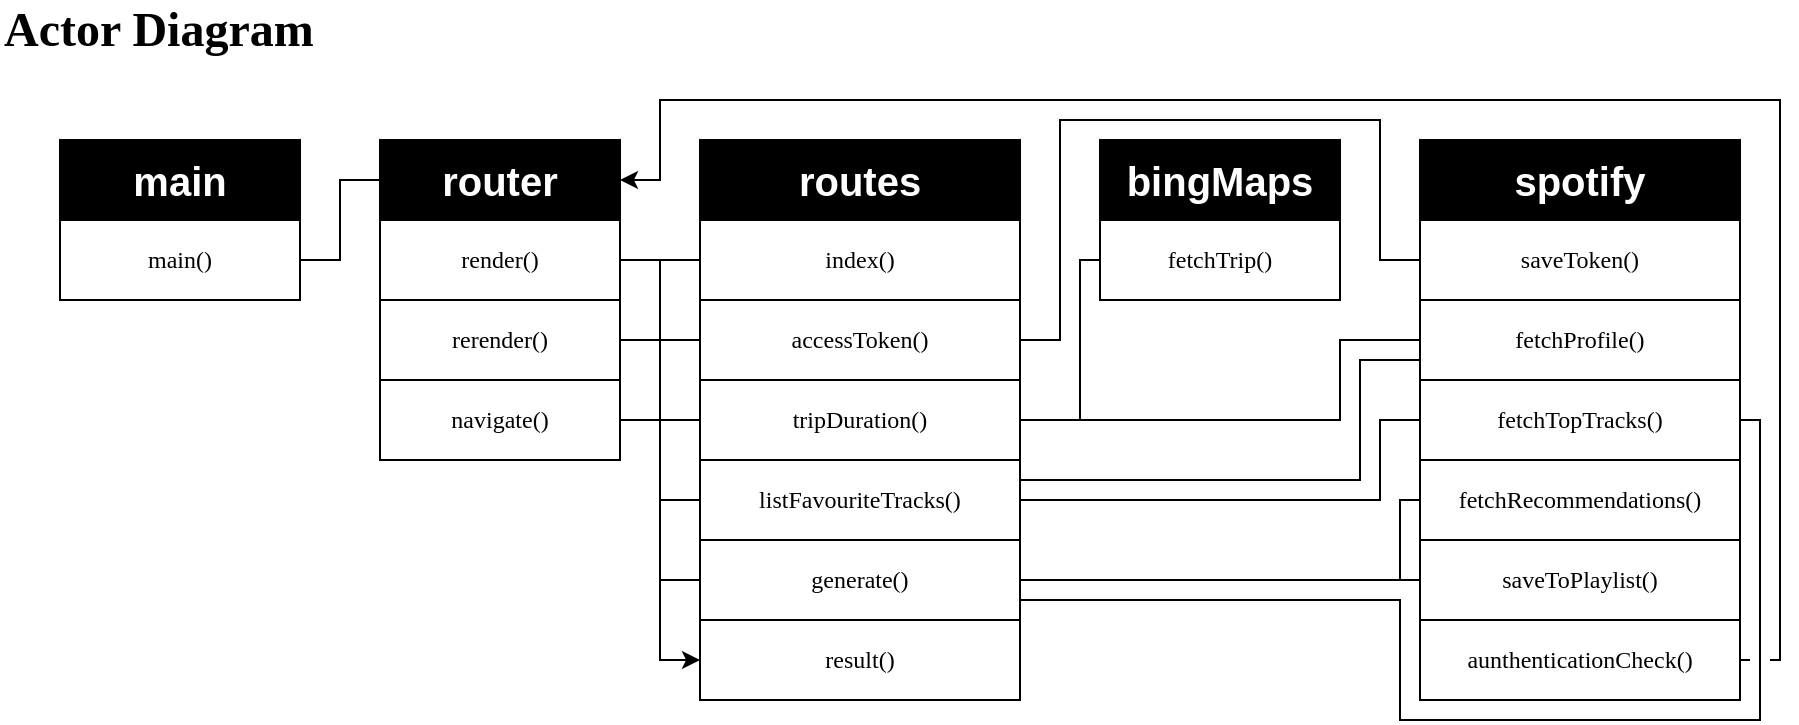 <mxfile version="14.3.1" type="github">
  <diagram id="JOwolYdNJfJyaOSKJtK-" name="Page-1">
    <mxGraphModel dx="1722" dy="943" grid="1" gridSize="10" guides="1" tooltips="1" connect="1" arrows="1" fold="1" page="1" pageScale="1" pageWidth="1169" pageHeight="827" math="0" shadow="0">
      <root>
        <mxCell id="0" />
        <mxCell id="1" parent="0" />
        <mxCell id="lTXtR4aXJiTAMvDjRp9G-8" style="edgeStyle=orthogonalEdgeStyle;rounded=0;orthogonalLoop=1;jettySize=auto;html=1;entryX=1;entryY=0.5;entryDx=0;entryDy=0;" parent="1" source="lTXtR4aXJiTAMvDjRp9G-2" target="hdE_cUd90ZiWglPtTGae-2" edge="1">
          <mxGeometry relative="1" as="geometry">
            <mxPoint x="960" y="330" as="targetPoint" />
            <Array as="points">
              <mxPoint x="900" y="340" />
              <mxPoint x="900" y="60" />
              <mxPoint x="340" y="60" />
              <mxPoint x="340" y="100" />
            </Array>
          </mxGeometry>
        </mxCell>
        <mxCell id="lTXtR4aXJiTAMvDjRp9G-5" value="" style="whiteSpace=wrap;html=1;strokeColor=none;" parent="1" vertex="1">
          <mxGeometry x="885" y="335" width="10" height="10" as="geometry" />
        </mxCell>
        <mxCell id="Y1716dMgPCCwzFUIhczp-1" value="Actor Diagram" style="text;html=1;align=left;verticalAlign=middle;resizable=0;points=[];autosize=1;fontSize=24;fontStyle=1;fontFamily=Raleway;fontSource=https%3A%2F%2Ffonts.googleapis.com%2Fcss%3Ffamily%3DRaleway;" parent="1" vertex="1">
          <mxGeometry x="10" y="10" width="190" height="30" as="geometry" />
        </mxCell>
        <mxCell id="Y1716dMgPCCwzFUIhczp-2" value="main" style="whiteSpace=wrap;html=1;fontSize=20;align=center;fontStyle=1;fillColor=#000000;fontColor=#FFFFFF;" parent="1" vertex="1">
          <mxGeometry x="40" y="80" width="120" height="40" as="geometry" />
        </mxCell>
        <mxCell id="Y1716dMgPCCwzFUIhczp-3" value="&lt;span style=&quot;font-weight: normal; font-size: 12px;&quot;&gt;&lt;font data-font-src=&quot;https://fonts.googleapis.com/css?family=Inconsolata&quot; face=&quot;Inconsolata&quot; style=&quot;font-size: 12px;&quot;&gt;main()&lt;/font&gt;&lt;/span&gt;" style="whiteSpace=wrap;html=1;fontSize=12;align=center;fontStyle=1;" parent="1" vertex="1">
          <mxGeometry x="40" y="120" width="120" height="40" as="geometry" />
        </mxCell>
        <mxCell id="hdE_cUd90ZiWglPtTGae-21" style="edgeStyle=orthogonalEdgeStyle;rounded=0;orthogonalLoop=1;jettySize=auto;html=1;entryX=1;entryY=0.5;entryDx=0;entryDy=0;endArrow=none;endFill=0;" parent="1" source="hdE_cUd90ZiWglPtTGae-2" target="Y1716dMgPCCwzFUIhczp-3" edge="1">
          <mxGeometry relative="1" as="geometry" />
        </mxCell>
        <mxCell id="hdE_cUd90ZiWglPtTGae-2" value="router" style="whiteSpace=wrap;html=1;fontSize=20;align=center;fontStyle=1;fillColor=#000000;fontColor=#FFFFFF;" parent="1" vertex="1">
          <mxGeometry x="200" y="80" width="120" height="40" as="geometry" />
        </mxCell>
        <mxCell id="hdE_cUd90ZiWglPtTGae-22" style="edgeStyle=orthogonalEdgeStyle;rounded=0;orthogonalLoop=1;jettySize=auto;html=1;entryX=0;entryY=0.5;entryDx=0;entryDy=0;endArrow=none;endFill=0;" parent="1" source="hdE_cUd90ZiWglPtTGae-3" target="hdE_cUd90ZiWglPtTGae-16" edge="1">
          <mxGeometry relative="1" as="geometry" />
        </mxCell>
        <mxCell id="hdE_cUd90ZiWglPtTGae-23" style="edgeStyle=orthogonalEdgeStyle;rounded=0;orthogonalLoop=1;jettySize=auto;html=1;exitX=1;exitY=0.5;exitDx=0;exitDy=0;endArrow=none;endFill=0;" parent="1" source="hdE_cUd90ZiWglPtTGae-3" target="hdE_cUd90ZiWglPtTGae-17" edge="1">
          <mxGeometry relative="1" as="geometry" />
        </mxCell>
        <mxCell id="hdE_cUd90ZiWglPtTGae-24" style="edgeStyle=orthogonalEdgeStyle;rounded=0;orthogonalLoop=1;jettySize=auto;html=1;entryX=0;entryY=0.5;entryDx=0;entryDy=0;endArrow=none;endFill=0;" parent="1" source="hdE_cUd90ZiWglPtTGae-3" target="hdE_cUd90ZiWglPtTGae-18" edge="1">
          <mxGeometry relative="1" as="geometry" />
        </mxCell>
        <mxCell id="hdE_cUd90ZiWglPtTGae-25" style="edgeStyle=orthogonalEdgeStyle;rounded=0;orthogonalLoop=1;jettySize=auto;html=1;entryX=0;entryY=0.5;entryDx=0;entryDy=0;endArrow=none;endFill=0;" parent="1" source="hdE_cUd90ZiWglPtTGae-3" target="hdE_cUd90ZiWglPtTGae-19" edge="1">
          <mxGeometry relative="1" as="geometry" />
        </mxCell>
        <mxCell id="hdE_cUd90ZiWglPtTGae-26" style="edgeStyle=orthogonalEdgeStyle;rounded=0;orthogonalLoop=1;jettySize=auto;html=1;entryX=0;entryY=0.5;entryDx=0;entryDy=0;endArrow=none;endFill=0;" parent="1" source="hdE_cUd90ZiWglPtTGae-3" target="hdE_cUd90ZiWglPtTGae-20" edge="1">
          <mxGeometry relative="1" as="geometry" />
        </mxCell>
        <mxCell id="hdE_cUd90ZiWglPtTGae-3" value="&lt;span style=&quot;font-weight: normal ; font-size: 12px&quot;&gt;&lt;font data-font-src=&quot;https://fonts.googleapis.com/css?family=Inconsolata&quot; face=&quot;Inconsolata&quot; style=&quot;font-size: 12px&quot;&gt;render()&lt;/font&gt;&lt;/span&gt;" style="whiteSpace=wrap;html=1;fontSize=12;align=center;fontStyle=1;" parent="1" vertex="1">
          <mxGeometry x="200" y="120" width="120" height="40" as="geometry" />
        </mxCell>
        <mxCell id="hdE_cUd90ZiWglPtTGae-28" style="edgeStyle=orthogonalEdgeStyle;rounded=0;orthogonalLoop=1;jettySize=auto;html=1;endArrow=none;endFill=0;" parent="1" source="hdE_cUd90ZiWglPtTGae-4" target="hdE_cUd90ZiWglPtTGae-17" edge="1">
          <mxGeometry relative="1" as="geometry" />
        </mxCell>
        <mxCell id="hdE_cUd90ZiWglPtTGae-4" value="&lt;font face=&quot;Inconsolata&quot;&gt;&lt;span style=&quot;font-weight: normal&quot;&gt;rerender()&lt;/span&gt;&lt;/font&gt;" style="whiteSpace=wrap;html=1;fontSize=12;align=center;fontStyle=1;" parent="1" vertex="1">
          <mxGeometry x="200" y="160" width="120" height="40" as="geometry" />
        </mxCell>
        <mxCell id="hdE_cUd90ZiWglPtTGae-5" value="spotify" style="whiteSpace=wrap;html=1;fontSize=20;align=center;fontStyle=1;fontColor=#FFFFFF;fillColor=#000000;" parent="1" vertex="1">
          <mxGeometry x="720" y="80" width="160" height="40" as="geometry" />
        </mxCell>
        <mxCell id="hdE_cUd90ZiWglPtTGae-6" value="bingMaps" style="whiteSpace=wrap;html=1;fontSize=20;align=center;fontStyle=1;fontColor=#FFFFFF;fillColor=#000000;" parent="1" vertex="1">
          <mxGeometry x="560" y="80" width="120" height="40" as="geometry" />
        </mxCell>
        <mxCell id="hdE_cUd90ZiWglPtTGae-7" value="routes" style="whiteSpace=wrap;html=1;fontSize=20;align=center;fontStyle=1;fontColor=#FFFFFF;fillColor=#000000;" parent="1" vertex="1">
          <mxGeometry x="360" y="80" width="160" height="40" as="geometry" />
        </mxCell>
        <mxCell id="hdE_cUd90ZiWglPtTGae-9" value="&lt;span style=&quot;font-weight: normal ; font-size: 12px&quot;&gt;&lt;font data-font-src=&quot;https://fonts.googleapis.com/css?family=Inconsolata&quot; face=&quot;Inconsolata&quot; style=&quot;font-size: 12px&quot;&gt;saveToken()&lt;/font&gt;&lt;/span&gt;" style="whiteSpace=wrap;html=1;fontSize=12;align=center;fontStyle=1;" parent="1" vertex="1">
          <mxGeometry x="720" y="120" width="160" height="40" as="geometry" />
        </mxCell>
        <mxCell id="hdE_cUd90ZiWglPtTGae-42" style="edgeStyle=orthogonalEdgeStyle;rounded=0;orthogonalLoop=1;jettySize=auto;html=1;endArrow=none;endFill=0;" parent="1" source="hdE_cUd90ZiWglPtTGae-10" target="hdE_cUd90ZiWglPtTGae-18" edge="1">
          <mxGeometry relative="1" as="geometry">
            <Array as="points">
              <mxPoint x="680" y="180" />
              <mxPoint x="680" y="220" />
            </Array>
          </mxGeometry>
        </mxCell>
        <mxCell id="hdE_cUd90ZiWglPtTGae-43" style="edgeStyle=orthogonalEdgeStyle;rounded=0;orthogonalLoop=1;jettySize=auto;html=1;entryX=1;entryY=0.25;entryDx=0;entryDy=0;endArrow=none;endFill=0;exitX=0;exitY=0.75;exitDx=0;exitDy=0;" parent="1" source="hdE_cUd90ZiWglPtTGae-10" target="hdE_cUd90ZiWglPtTGae-19" edge="1">
          <mxGeometry relative="1" as="geometry">
            <Array as="points">
              <mxPoint x="690" y="190" />
              <mxPoint x="690" y="250" />
            </Array>
          </mxGeometry>
        </mxCell>
        <mxCell id="hdE_cUd90ZiWglPtTGae-44" style="edgeStyle=orthogonalEdgeStyle;rounded=0;orthogonalLoop=1;jettySize=auto;html=1;entryX=1;entryY=0.75;entryDx=0;entryDy=0;endArrow=none;endFill=0;exitX=1;exitY=0.5;exitDx=0;exitDy=0;" parent="1" source="hdE_cUd90ZiWglPtTGae-10" target="hdE_cUd90ZiWglPtTGae-20" edge="1">
          <mxGeometry relative="1" as="geometry">
            <Array as="points">
              <mxPoint x="880" y="220" />
              <mxPoint x="890" y="220" />
              <mxPoint x="890" y="370" />
              <mxPoint x="710" y="370" />
              <mxPoint x="710" y="310" />
            </Array>
          </mxGeometry>
        </mxCell>
        <mxCell id="hdE_cUd90ZiWglPtTGae-10" value="&lt;span style=&quot;font-weight: normal ; font-size: 12px&quot;&gt;&lt;font data-font-src=&quot;https://fonts.googleapis.com/css?family=Inconsolata&quot; face=&quot;Inconsolata&quot; style=&quot;font-size: 12px&quot;&gt;fetchProfile()&lt;br&gt;&lt;/font&gt;&lt;/span&gt;" style="whiteSpace=wrap;html=1;fontSize=12;align=center;fontStyle=1;" parent="1" vertex="1">
          <mxGeometry x="720" y="160" width="160" height="40" as="geometry" />
        </mxCell>
        <mxCell id="hdE_cUd90ZiWglPtTGae-11" value="&lt;span style=&quot;font-weight: normal ; font-size: 12px&quot;&gt;&lt;font data-font-src=&quot;https://fonts.googleapis.com/css?family=Inconsolata&quot; face=&quot;Inconsolata&quot; style=&quot;font-size: 12px&quot;&gt;fetchTopTracks()&lt;br&gt;&lt;/font&gt;&lt;/span&gt;" style="whiteSpace=wrap;html=1;fontSize=12;align=center;fontStyle=1;" parent="1" vertex="1">
          <mxGeometry x="720" y="200" width="160" height="40" as="geometry" />
        </mxCell>
        <mxCell id="hdE_cUd90ZiWglPtTGae-12" value="&lt;span style=&quot;font-weight: normal ; font-size: 12px&quot;&gt;&lt;font data-font-src=&quot;https://fonts.googleapis.com/css?family=Inconsolata&quot; face=&quot;Inconsolata&quot; style=&quot;font-size: 12px&quot;&gt;fetchRecommendations()&lt;br&gt;&lt;/font&gt;&lt;/span&gt;" style="whiteSpace=wrap;html=1;fontSize=12;align=center;fontStyle=1;" parent="1" vertex="1">
          <mxGeometry x="720" y="240" width="160" height="40" as="geometry" />
        </mxCell>
        <mxCell id="hdE_cUd90ZiWglPtTGae-13" value="&lt;span style=&quot;font-weight: normal ; font-size: 12px&quot;&gt;&lt;font data-font-src=&quot;https://fonts.googleapis.com/css?family=Inconsolata&quot; face=&quot;Inconsolata&quot; style=&quot;font-size: 12px&quot;&gt;saveToPlaylist()&lt;br&gt;&lt;/font&gt;&lt;/span&gt;" style="whiteSpace=wrap;html=1;fontSize=12;align=center;fontStyle=1;" parent="1" vertex="1">
          <mxGeometry x="720" y="280" width="160" height="40" as="geometry" />
        </mxCell>
        <mxCell id="hdE_cUd90ZiWglPtTGae-14" value="&lt;span style=&quot;font-weight: normal ; font-size: 12px&quot;&gt;&lt;font data-font-src=&quot;https://fonts.googleapis.com/css?family=Inconsolata&quot; face=&quot;Inconsolata&quot; style=&quot;font-size: 12px&quot;&gt;fetchTrip()&lt;/font&gt;&lt;/span&gt;" style="whiteSpace=wrap;html=1;fontSize=12;align=center;fontStyle=1;" parent="1" vertex="1">
          <mxGeometry x="560" y="120" width="120" height="40" as="geometry" />
        </mxCell>
        <mxCell id="hdE_cUd90ZiWglPtTGae-29" style="edgeStyle=orthogonalEdgeStyle;rounded=0;orthogonalLoop=1;jettySize=auto;html=1;endArrow=none;endFill=0;" parent="1" source="hdE_cUd90ZiWglPtTGae-15" target="hdE_cUd90ZiWglPtTGae-18" edge="1">
          <mxGeometry relative="1" as="geometry" />
        </mxCell>
        <mxCell id="rOp-hpQY2jWcOpczSTGF-2" style="edgeStyle=orthogonalEdgeStyle;rounded=0;orthogonalLoop=1;jettySize=auto;html=1;entryX=0;entryY=0.5;entryDx=0;entryDy=0;" edge="1" parent="1" source="hdE_cUd90ZiWglPtTGae-15" target="rOp-hpQY2jWcOpczSTGF-1">
          <mxGeometry relative="1" as="geometry" />
        </mxCell>
        <mxCell id="hdE_cUd90ZiWglPtTGae-15" value="&lt;font face=&quot;Inconsolata&quot;&gt;&lt;span style=&quot;font-weight: normal&quot;&gt;navigate()&lt;/span&gt;&lt;/font&gt;" style="whiteSpace=wrap;html=1;fontSize=12;align=center;fontStyle=1;" parent="1" vertex="1">
          <mxGeometry x="200" y="200" width="120" height="40" as="geometry" />
        </mxCell>
        <mxCell id="hdE_cUd90ZiWglPtTGae-16" value="&lt;span style=&quot;font-weight: normal ; font-size: 12px&quot;&gt;&lt;font data-font-src=&quot;https://fonts.googleapis.com/css?family=Inconsolata&quot; face=&quot;Inconsolata&quot; style=&quot;font-size: 12px&quot;&gt;index()&lt;/font&gt;&lt;/span&gt;" style="whiteSpace=wrap;html=1;fontSize=12;align=center;fontStyle=1;" parent="1" vertex="1">
          <mxGeometry x="360" y="120" width="160" height="40" as="geometry" />
        </mxCell>
        <mxCell id="hdE_cUd90ZiWglPtTGae-31" style="edgeStyle=orthogonalEdgeStyle;rounded=0;orthogonalLoop=1;jettySize=auto;html=1;entryX=0;entryY=0.5;entryDx=0;entryDy=0;endArrow=none;endFill=0;" parent="1" source="hdE_cUd90ZiWglPtTGae-17" target="hdE_cUd90ZiWglPtTGae-9" edge="1">
          <mxGeometry relative="1" as="geometry">
            <Array as="points">
              <mxPoint x="540" y="180" />
              <mxPoint x="540" y="70" />
              <mxPoint x="700" y="70" />
              <mxPoint x="700" y="140" />
            </Array>
          </mxGeometry>
        </mxCell>
        <mxCell id="hdE_cUd90ZiWglPtTGae-17" value="&lt;span style=&quot;font-weight: normal ; font-size: 12px&quot;&gt;&lt;font data-font-src=&quot;https://fonts.googleapis.com/css?family=Inconsolata&quot; face=&quot;Inconsolata&quot; style=&quot;font-size: 12px&quot;&gt;accessToken()&lt;/font&gt;&lt;/span&gt;" style="whiteSpace=wrap;html=1;fontSize=12;align=center;fontStyle=1;" parent="1" vertex="1">
          <mxGeometry x="360" y="160" width="160" height="40" as="geometry" />
        </mxCell>
        <mxCell id="hdE_cUd90ZiWglPtTGae-30" style="edgeStyle=orthogonalEdgeStyle;rounded=0;orthogonalLoop=1;jettySize=auto;html=1;entryX=0;entryY=0.5;entryDx=0;entryDy=0;endArrow=none;endFill=0;" parent="1" source="hdE_cUd90ZiWglPtTGae-18" target="hdE_cUd90ZiWglPtTGae-14" edge="1">
          <mxGeometry relative="1" as="geometry">
            <Array as="points">
              <mxPoint x="550" y="220" />
              <mxPoint x="550" y="140" />
            </Array>
          </mxGeometry>
        </mxCell>
        <mxCell id="hdE_cUd90ZiWglPtTGae-18" value="&lt;span style=&quot;font-weight: normal ; font-size: 12px&quot;&gt;&lt;font data-font-src=&quot;https://fonts.googleapis.com/css?family=Inconsolata&quot; face=&quot;Inconsolata&quot; style=&quot;font-size: 12px&quot;&gt;tripDuration()&lt;/font&gt;&lt;/span&gt;" style="whiteSpace=wrap;html=1;fontSize=12;align=center;fontStyle=1;" parent="1" vertex="1">
          <mxGeometry x="360" y="200" width="160" height="40" as="geometry" />
        </mxCell>
        <mxCell id="hdE_cUd90ZiWglPtTGae-33" style="edgeStyle=orthogonalEdgeStyle;rounded=0;orthogonalLoop=1;jettySize=auto;html=1;endArrow=none;endFill=0;" parent="1" source="hdE_cUd90ZiWglPtTGae-19" target="hdE_cUd90ZiWglPtTGae-11" edge="1">
          <mxGeometry relative="1" as="geometry">
            <Array as="points">
              <mxPoint x="700" y="260" />
              <mxPoint x="700" y="220" />
            </Array>
          </mxGeometry>
        </mxCell>
        <mxCell id="hdE_cUd90ZiWglPtTGae-19" value="&lt;font face=&quot;Inconsolata&quot;&gt;&lt;span style=&quot;font-weight: normal&quot;&gt;listFavouriteTracks()&lt;/span&gt;&lt;/font&gt;" style="whiteSpace=wrap;html=1;fontSize=12;align=center;fontStyle=1;" parent="1" vertex="1">
          <mxGeometry x="360" y="240" width="160" height="40" as="geometry" />
        </mxCell>
        <mxCell id="hdE_cUd90ZiWglPtTGae-34" style="edgeStyle=orthogonalEdgeStyle;rounded=0;orthogonalLoop=1;jettySize=auto;html=1;endArrow=none;endFill=0;" parent="1" source="hdE_cUd90ZiWglPtTGae-20" target="hdE_cUd90ZiWglPtTGae-12" edge="1">
          <mxGeometry relative="1" as="geometry">
            <Array as="points">
              <mxPoint x="710" y="300" />
              <mxPoint x="710" y="260" />
            </Array>
          </mxGeometry>
        </mxCell>
        <mxCell id="hdE_cUd90ZiWglPtTGae-35" style="edgeStyle=orthogonalEdgeStyle;rounded=0;orthogonalLoop=1;jettySize=auto;html=1;endArrow=none;endFill=0;" parent="1" source="hdE_cUd90ZiWglPtTGae-20" target="hdE_cUd90ZiWglPtTGae-13" edge="1">
          <mxGeometry relative="1" as="geometry" />
        </mxCell>
        <mxCell id="hdE_cUd90ZiWglPtTGae-20" value="&lt;font face=&quot;Inconsolata&quot;&gt;&lt;span style=&quot;font-weight: normal&quot;&gt;generate()&lt;/span&gt;&lt;/font&gt;" style="whiteSpace=wrap;html=1;fontSize=12;align=center;fontStyle=1;" parent="1" vertex="1">
          <mxGeometry x="360" y="280" width="160" height="40" as="geometry" />
        </mxCell>
        <mxCell id="lTXtR4aXJiTAMvDjRp9G-2" value="&lt;span style=&quot;font-weight: normal ; font-size: 12px&quot;&gt;&lt;font data-font-src=&quot;https://fonts.googleapis.com/css?family=Inconsolata&quot; face=&quot;Inconsolata&quot; style=&quot;font-size: 12px&quot;&gt;aunthenticationCheck()&lt;br&gt;&lt;/font&gt;&lt;/span&gt;" style="whiteSpace=wrap;html=1;fontSize=12;align=center;fontStyle=1;" parent="1" vertex="1">
          <mxGeometry x="720" y="320" width="160" height="40" as="geometry" />
        </mxCell>
        <mxCell id="rOp-hpQY2jWcOpczSTGF-1" value="&lt;font face=&quot;Inconsolata&quot;&gt;&lt;span style=&quot;font-weight: normal&quot;&gt;result()&lt;/span&gt;&lt;/font&gt;" style="whiteSpace=wrap;html=1;fontSize=12;align=center;fontStyle=1;" vertex="1" parent="1">
          <mxGeometry x="360" y="320" width="160" height="40" as="geometry" />
        </mxCell>
      </root>
    </mxGraphModel>
  </diagram>
</mxfile>
